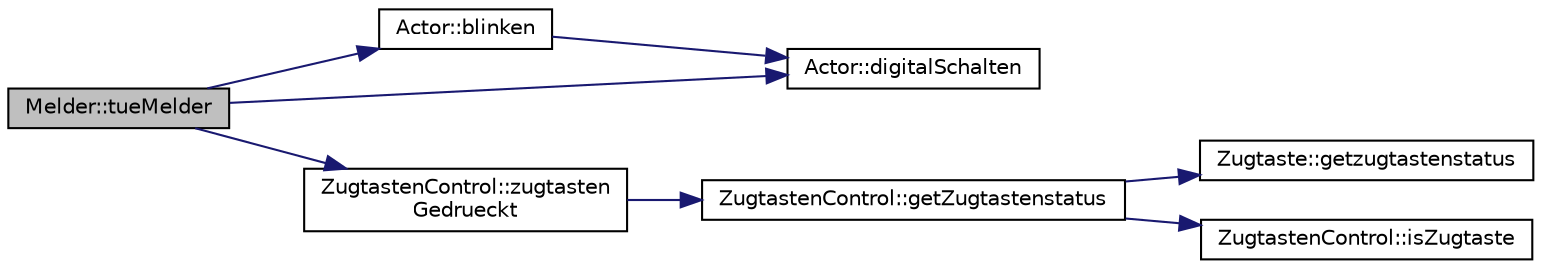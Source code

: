 digraph "Melder::tueMelder"
{
 // LATEX_PDF_SIZE
  edge [fontname="Helvetica",fontsize="10",labelfontname="Helvetica",labelfontsize="10"];
  node [fontname="Helvetica",fontsize="10",shape=record];
  rankdir="LR";
  Node1 [label="Melder::tueMelder",height=0.2,width=0.4,color="black", fillcolor="grey75", style="filled", fontcolor="black",tooltip=" "];
  Node1 -> Node2 [color="midnightblue",fontsize="10",style="solid",fontname="Helvetica"];
  Node2 [label="Actor::blinken",height=0.2,width=0.4,color="black", fillcolor="white", style="filled",URL="$class_actor.html#ad0595d335c3f070ac8bbbbe91b35494a",tooltip=" "];
  Node2 -> Node3 [color="midnightblue",fontsize="10",style="solid",fontname="Helvetica"];
  Node3 [label="Actor::digitalSchalten",height=0.2,width=0.4,color="black", fillcolor="white", style="filled",URL="$class_actor.html#a0fa071a76d36b9d864e4235028e17198",tooltip=" "];
  Node1 -> Node3 [color="midnightblue",fontsize="10",style="solid",fontname="Helvetica"];
  Node1 -> Node4 [color="midnightblue",fontsize="10",style="solid",fontname="Helvetica"];
  Node4 [label="ZugtastenControl::zugtasten\lGedrueckt",height=0.2,width=0.4,color="black", fillcolor="white", style="filled",URL="$class_zugtasten_control.html#a345bd760dd6796f263bf568a5e81c08e",tooltip=" "];
  Node4 -> Node5 [color="midnightblue",fontsize="10",style="solid",fontname="Helvetica"];
  Node5 [label="ZugtastenControl::getZugtastenstatus",height=0.2,width=0.4,color="black", fillcolor="white", style="filled",URL="$class_zugtasten_control.html#aea3770a6d082a213b3588863f1473743",tooltip=" "];
  Node5 -> Node6 [color="midnightblue",fontsize="10",style="solid",fontname="Helvetica"];
  Node6 [label="Zugtaste::getzugtastenstatus",height=0.2,width=0.4,color="black", fillcolor="white", style="filled",URL="$class_zugtaste.html#a072eb9ebcfde171bcbc02bc5e51d7b03",tooltip=" "];
  Node5 -> Node7 [color="midnightblue",fontsize="10",style="solid",fontname="Helvetica"];
  Node7 [label="ZugtastenControl::isZugtaste",height=0.2,width=0.4,color="black", fillcolor="white", style="filled",URL="$class_zugtasten_control.html#a9375a8fd26c7c677375048cca8a90fb5",tooltip=" "];
}
